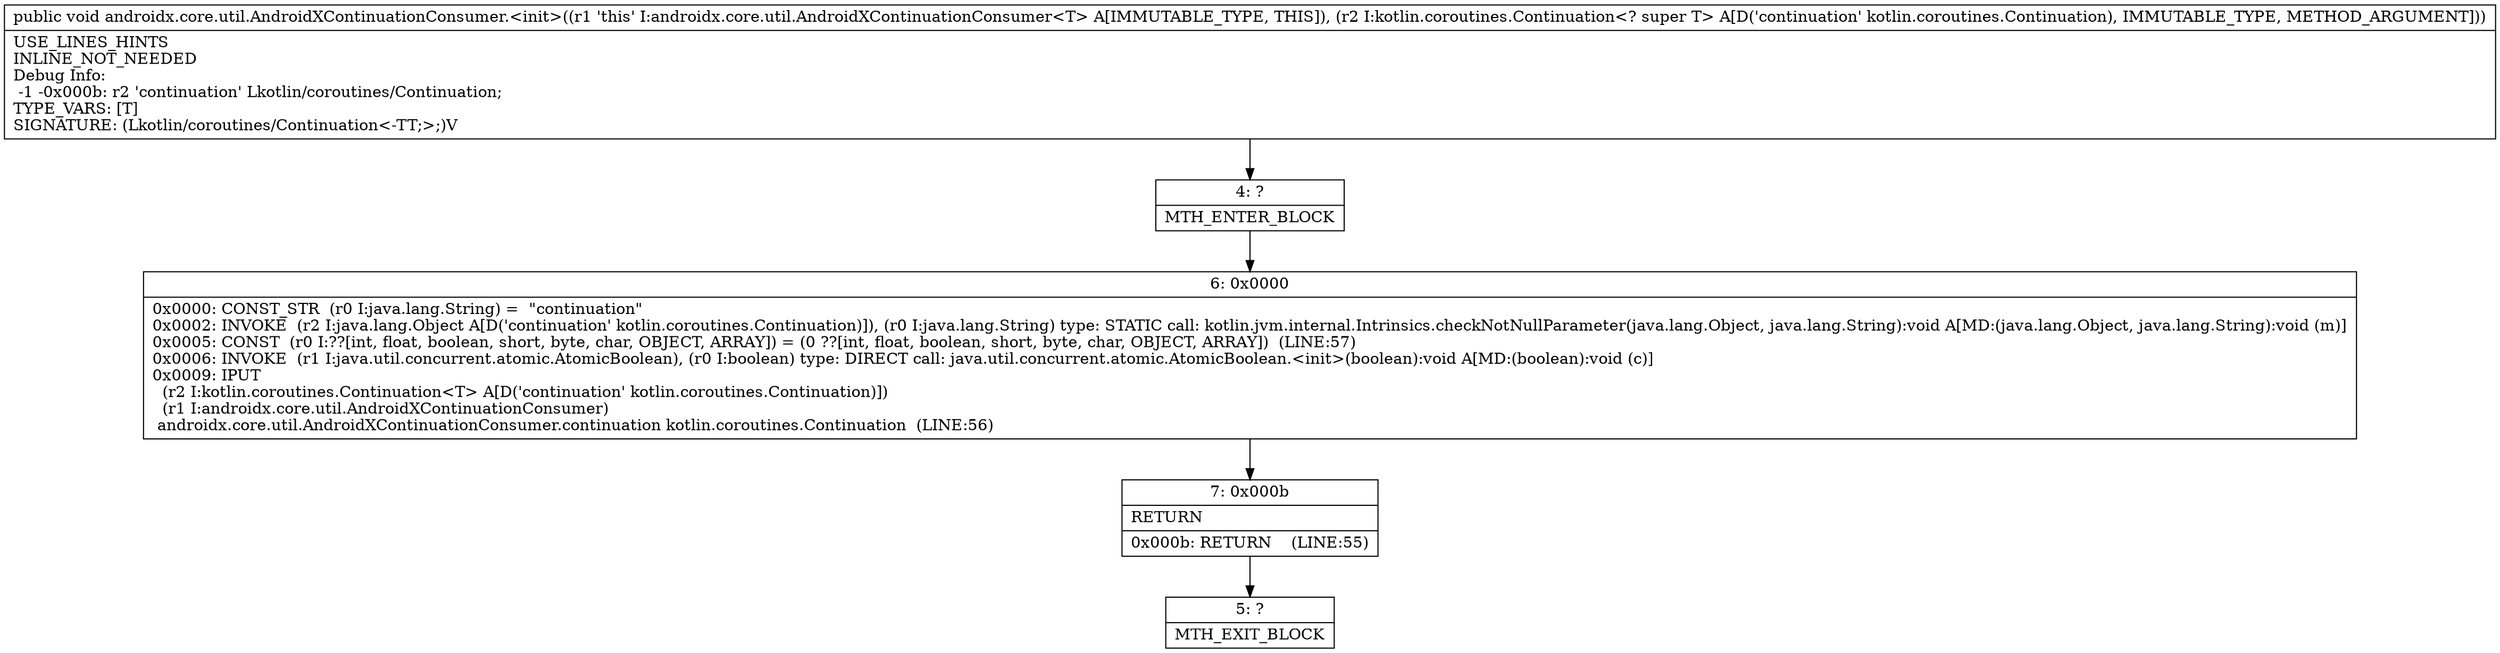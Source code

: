 digraph "CFG forandroidx.core.util.AndroidXContinuationConsumer.\<init\>(Lkotlin\/coroutines\/Continuation;)V" {
Node_4 [shape=record,label="{4\:\ ?|MTH_ENTER_BLOCK\l}"];
Node_6 [shape=record,label="{6\:\ 0x0000|0x0000: CONST_STR  (r0 I:java.lang.String) =  \"continuation\" \l0x0002: INVOKE  (r2 I:java.lang.Object A[D('continuation' kotlin.coroutines.Continuation)]), (r0 I:java.lang.String) type: STATIC call: kotlin.jvm.internal.Intrinsics.checkNotNullParameter(java.lang.Object, java.lang.String):void A[MD:(java.lang.Object, java.lang.String):void (m)]\l0x0005: CONST  (r0 I:??[int, float, boolean, short, byte, char, OBJECT, ARRAY]) = (0 ??[int, float, boolean, short, byte, char, OBJECT, ARRAY])  (LINE:57)\l0x0006: INVOKE  (r1 I:java.util.concurrent.atomic.AtomicBoolean), (r0 I:boolean) type: DIRECT call: java.util.concurrent.atomic.AtomicBoolean.\<init\>(boolean):void A[MD:(boolean):void (c)]\l0x0009: IPUT  \l  (r2 I:kotlin.coroutines.Continuation\<T\> A[D('continuation' kotlin.coroutines.Continuation)])\l  (r1 I:androidx.core.util.AndroidXContinuationConsumer)\l androidx.core.util.AndroidXContinuationConsumer.continuation kotlin.coroutines.Continuation  (LINE:56)\l}"];
Node_7 [shape=record,label="{7\:\ 0x000b|RETURN\l|0x000b: RETURN    (LINE:55)\l}"];
Node_5 [shape=record,label="{5\:\ ?|MTH_EXIT_BLOCK\l}"];
MethodNode[shape=record,label="{public void androidx.core.util.AndroidXContinuationConsumer.\<init\>((r1 'this' I:androidx.core.util.AndroidXContinuationConsumer\<T\> A[IMMUTABLE_TYPE, THIS]), (r2 I:kotlin.coroutines.Continuation\<? super T\> A[D('continuation' kotlin.coroutines.Continuation), IMMUTABLE_TYPE, METHOD_ARGUMENT]))  | USE_LINES_HINTS\lINLINE_NOT_NEEDED\lDebug Info:\l  \-1 \-0x000b: r2 'continuation' Lkotlin\/coroutines\/Continuation;\lTYPE_VARS: [T]\lSIGNATURE: (Lkotlin\/coroutines\/Continuation\<\-TT;\>;)V\l}"];
MethodNode -> Node_4;Node_4 -> Node_6;
Node_6 -> Node_7;
Node_7 -> Node_5;
}

